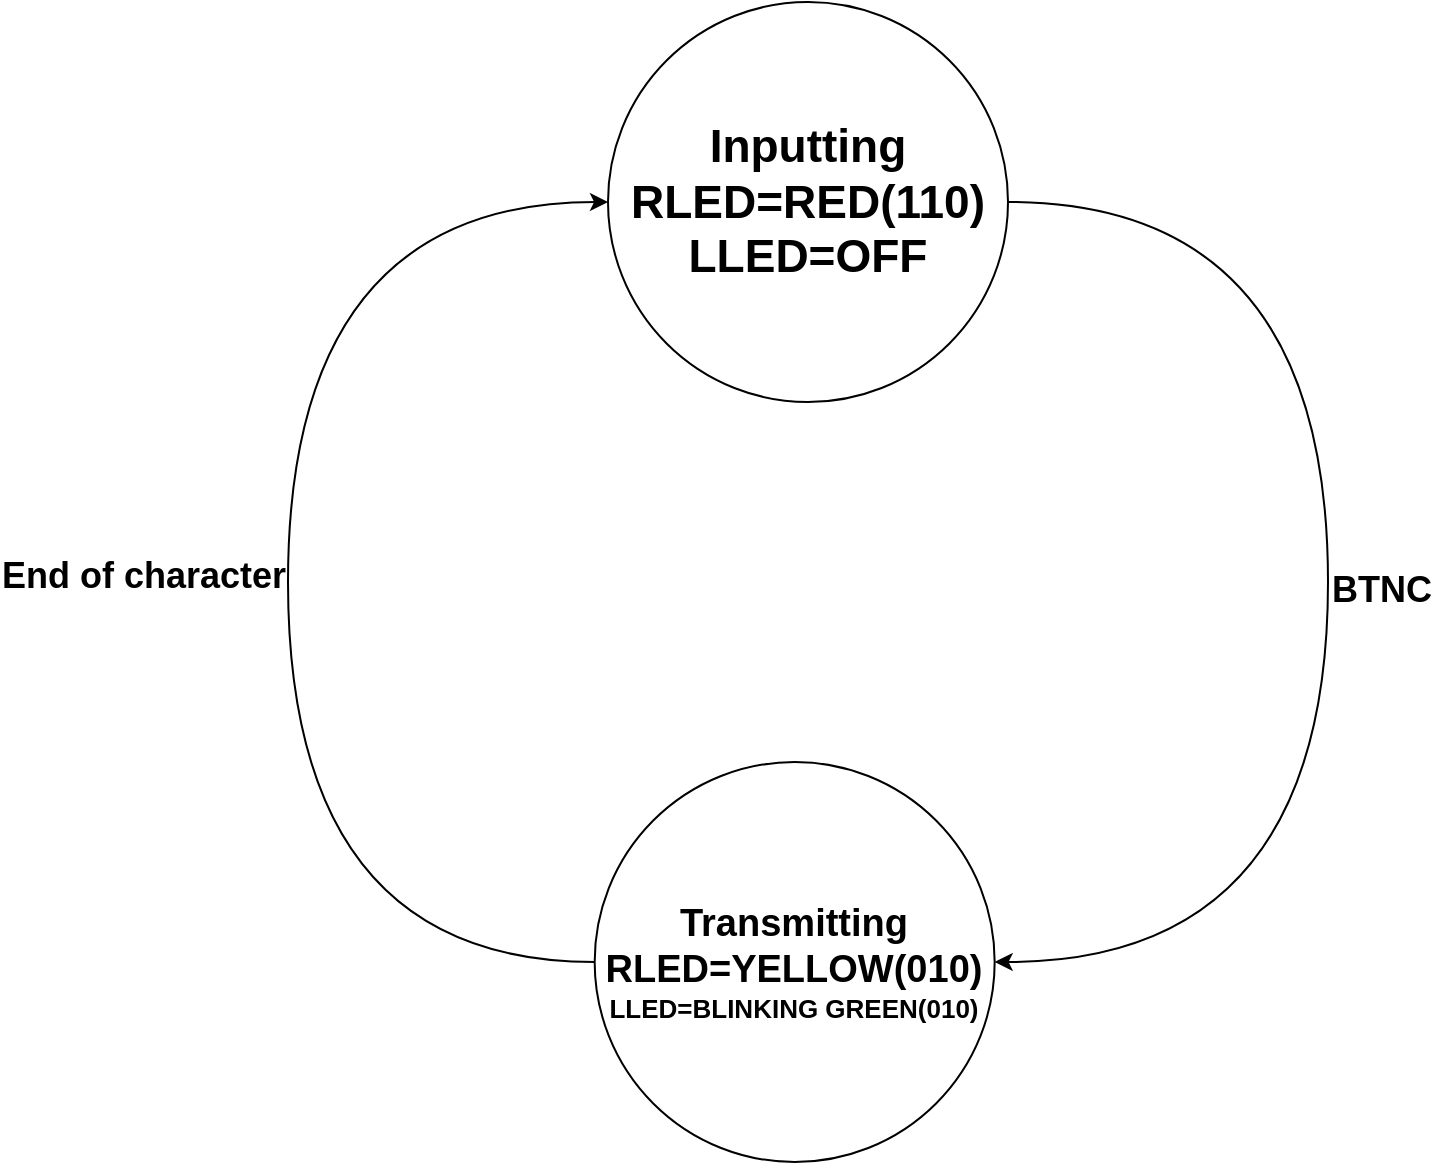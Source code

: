 <mxfile version="17.4.2" type="device"><diagram id="XpHYi630eD16TZR_XOvn" name="Page-1"><mxGraphModel dx="2125" dy="801" grid="1" gridSize="10" guides="1" tooltips="1" connect="1" arrows="1" fold="1" page="1" pageScale="1" pageWidth="827" pageHeight="1169" math="0" shadow="0"><root><mxCell id="0"/><mxCell id="1" parent="0"/><mxCell id="akcYGgSe__2TFKGCLxku-1" value="&lt;font style=&quot;font-size: 23px&quot;&gt;&lt;b&gt;Inputting&lt;/b&gt;&lt;br&gt;&lt;/font&gt;&lt;font style=&quot;font-size: 23px&quot;&gt;&lt;b&gt;&lt;font style=&quot;font-size: 23px&quot;&gt;RLED=RED(110)&lt;br&gt;LLED=OFF&lt;/font&gt;&lt;br&gt;&lt;/b&gt;&lt;/font&gt;" style="ellipse;whiteSpace=wrap;html=1;aspect=fixed;" parent="1" vertex="1"><mxGeometry x="280.003" y="80" width="200" height="200" as="geometry"/></mxCell><mxCell id="akcYGgSe__2TFKGCLxku-6" value="&lt;font style=&quot;font-size: 18px&quot;&gt;&lt;b&gt;End of character&lt;/b&gt;&lt;/font&gt;" style="edgeStyle=orthogonalEdgeStyle;curved=1;rounded=0;orthogonalLoop=1;jettySize=auto;html=1;exitX=0;exitY=0.5;exitDx=0;exitDy=0;labelBackgroundColor=none;fontSize=7;align=right;entryX=0;entryY=0.5;entryDx=0;entryDy=0;" parent="1" source="akcYGgSe__2TFKGCLxku-2" target="akcYGgSe__2TFKGCLxku-1" edge="1"><mxGeometry relative="1" as="geometry"><mxPoint x="189.583" y="185" as="targetPoint"/><Array as="points"><mxPoint x="120" y="560"/><mxPoint x="120" y="180"/></Array></mxGeometry></mxCell><mxCell id="akcYGgSe__2TFKGCLxku-2" value="&lt;font style=&quot;font-size: 19px&quot;&gt;&lt;font style=&quot;font-weight: bold ; font-size: 19px&quot;&gt;Transmitting&lt;/font&gt;&lt;b&gt;&lt;font style=&quot;font-size: 19px&quot;&gt;&lt;br&gt;&lt;/font&gt;&lt;/b&gt;&lt;/font&gt;&lt;font&gt;&lt;b&gt;&lt;font&gt;&lt;span style=&quot;font-size: 19px&quot;&gt;RLED=YELLOW(010)&lt;/span&gt;&lt;br&gt;&lt;font style=&quot;font-size: 13px&quot;&gt;LLED=BLINKING GREEN(010)&lt;/font&gt;&lt;/font&gt;&lt;/b&gt;&lt;br&gt;&lt;/font&gt;" style="ellipse;whiteSpace=wrap;html=1;aspect=fixed;" parent="1" vertex="1"><mxGeometry x="273.333" y="460" width="200" height="200" as="geometry"/></mxCell><mxCell id="akcYGgSe__2TFKGCLxku-3" value="&lt;font style=&quot;font-size: 18px&quot;&gt;&lt;b&gt;BTNC&lt;/b&gt;&lt;/font&gt;" style="edgeStyle=orthogonalEdgeStyle;rounded=0;orthogonalLoop=1;jettySize=auto;html=1;exitX=1;exitY=0.5;exitDx=0;exitDy=0;entryX=1;entryY=0.5;entryDx=0;entryDy=0;curved=1;align=left;labelBackgroundColor=none;" parent="1" source="akcYGgSe__2TFKGCLxku-1" target="akcYGgSe__2TFKGCLxku-2" edge="1"><mxGeometry relative="1" as="geometry"><Array as="points"><mxPoint x="640" y="180"/><mxPoint x="640" y="560"/></Array></mxGeometry></mxCell></root></mxGraphModel></diagram></mxfile>